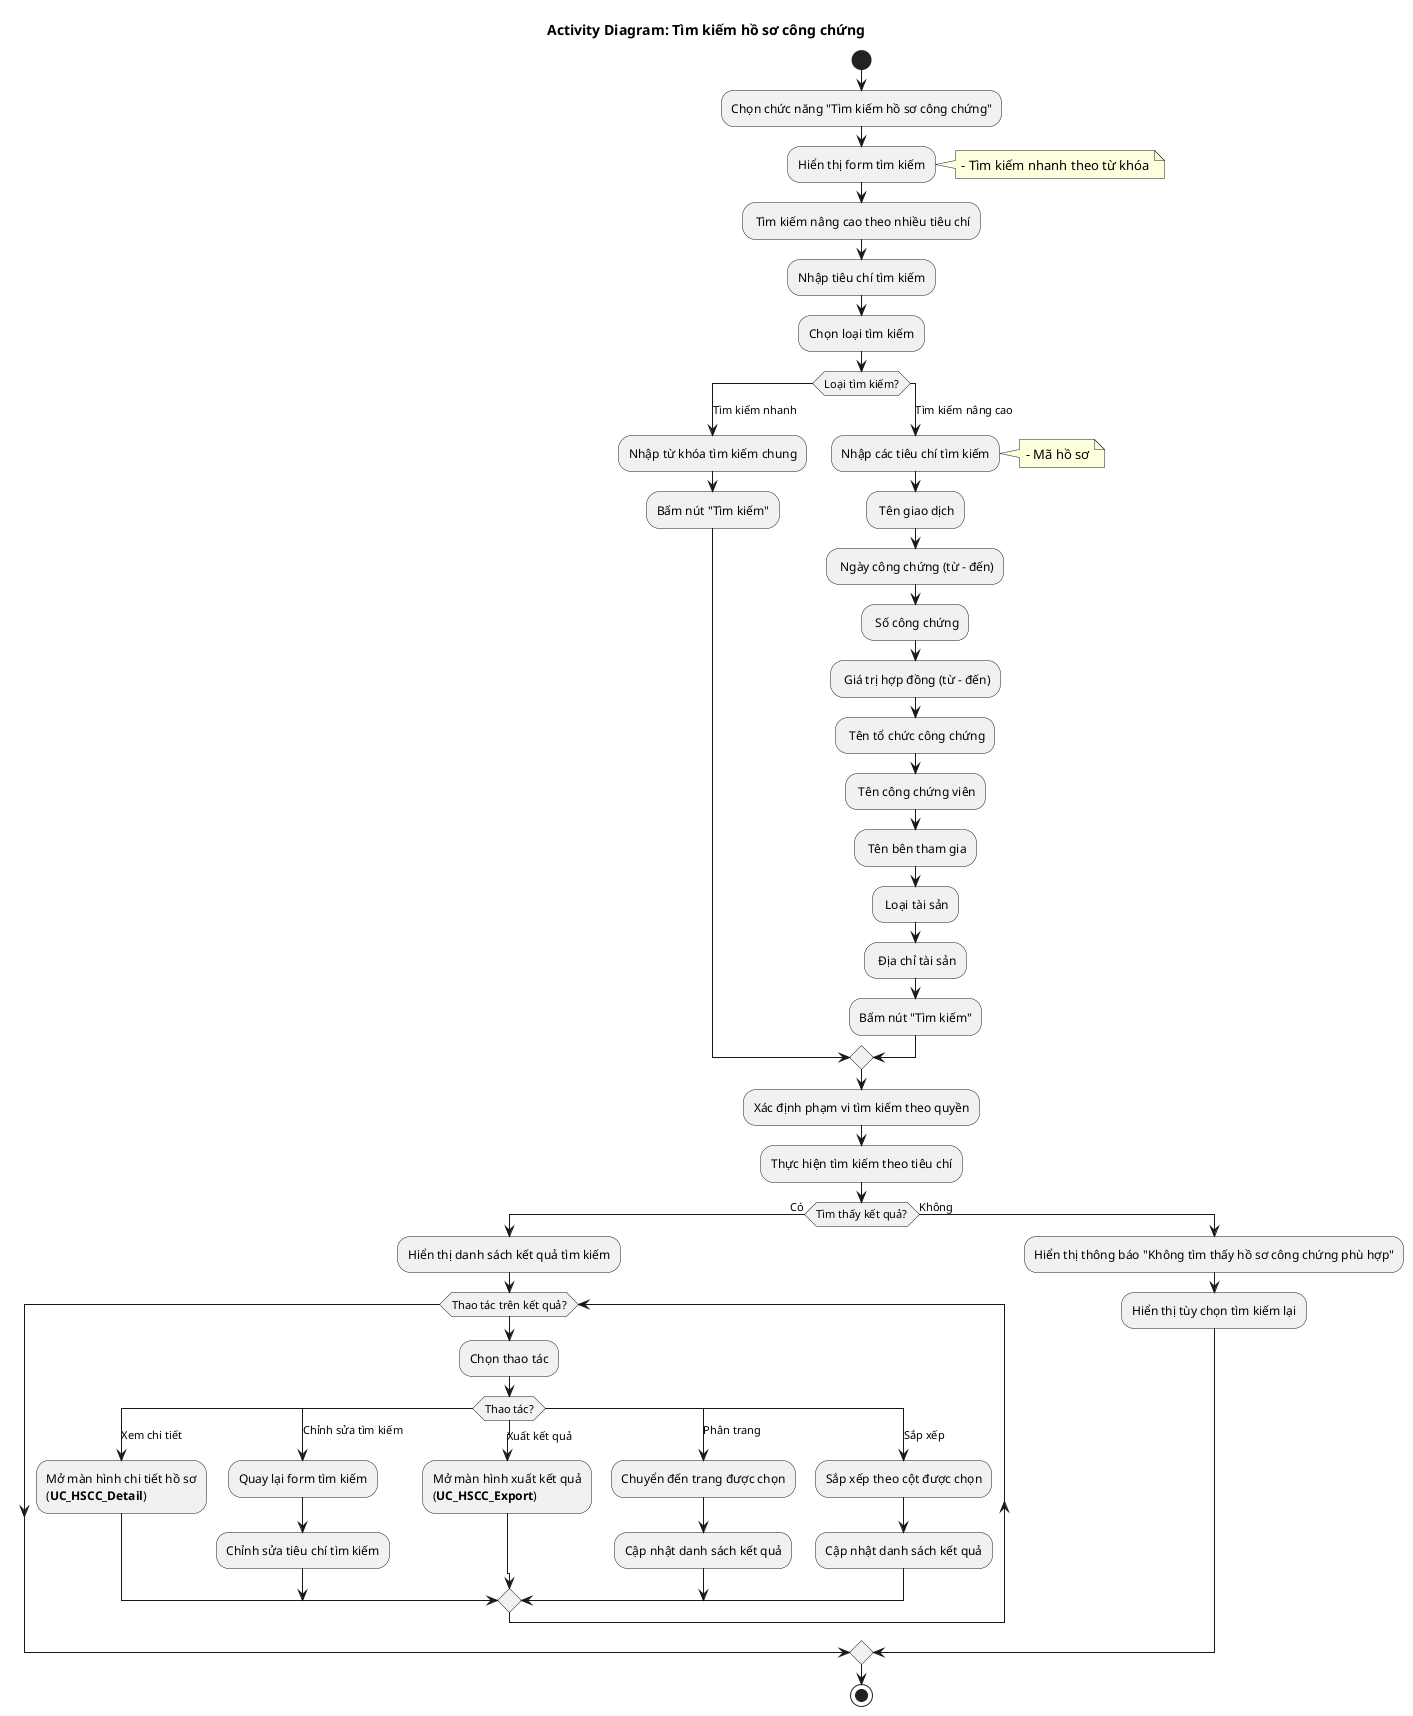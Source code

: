 @startuml AD_HSCC_Search
!pragma layout smetana
title Activity Diagram: Tìm kiếm hồ sơ công chứng
start
:Chọn chức năng "Tìm kiếm hồ sơ công chứng";
:Hiển thị form tìm kiếm;
note right: - Tìm kiếm nhanh theo từ khóa
- Tìm kiếm nâng cao theo nhiều tiêu chí
:Nhập tiêu chí tìm kiếm;
:Chọn loại tìm kiếm;
switch (Loại tìm kiếm?)
  case (Tìm kiếm nhanh)
    :Nhập từ khóa tìm kiếm chung;
    :Bấm nút "Tìm kiếm";
  case (Tìm kiếm nâng cao)
    :Nhập các tiêu chí tìm kiếm;
    note right: - Mã hồ sơ
    - Tên giao dịch
    - Ngày công chứng (từ - đến)
    - Số công chứng
    - Giá trị hợp đồng (từ - đến)
    - Tên tổ chức công chứng
    - Tên công chứng viên
    - Tên bên tham gia
    - Loại tài sản
    - Địa chỉ tài sản
    :Bấm nút "Tìm kiếm";
endswitch
:Xác định phạm vi tìm kiếm theo quyền;
' note right: STP: Tìm kiếm hồ sơ trên địa bàn tỉnh/thành phố
' BTP: Tìm kiếm hồ sơ toàn quốc hoặc theo địa phương;
' TCHNCC: Tìm kiếm hồ sơ tại tổ chức của mình;
:Thực hiện tìm kiếm theo tiêu chí;
if (Tìm thấy kết quả?) then (Có)
  :Hiển thị danh sách kết quả tìm kiếm;
'   note right: Hiển thị thông tin cơ bản của hồ sơ
'   Hỗ trợ phân trang và sắp xếp
  while (Thao tác trên kết quả?)
    :Chọn thao tác;
    switch (Thao tác?)
      case (Xem chi tiết)
        :Mở màn hình chi tiết hồ sơ\n(**UC_HSCC_Detail**);
      case (Chỉnh sửa tìm kiếm)
        :Quay lại form tìm kiếm;
        :Chỉnh sửa tiêu chí tìm kiếm;
      case (Xuất kết quả)
        :Mở màn hình xuất kết quả\n(**UC_HSCC_Export**);
      case (Phân trang)
        :Chuyển đến trang được chọn;
        :Cập nhật danh sách kết quả;
      case (Sắp xếp)
        :Sắp xếp theo cột được chọn;
        :Cập nhật danh sách kết quả;
    endswitch
  endwhile
else (Không)
  :Hiển thị thông báo "Không tìm thấy hồ sơ công chứng phù hợp";
  :Hiển thị tùy chọn tìm kiếm lại;
endif
stop
@enduml